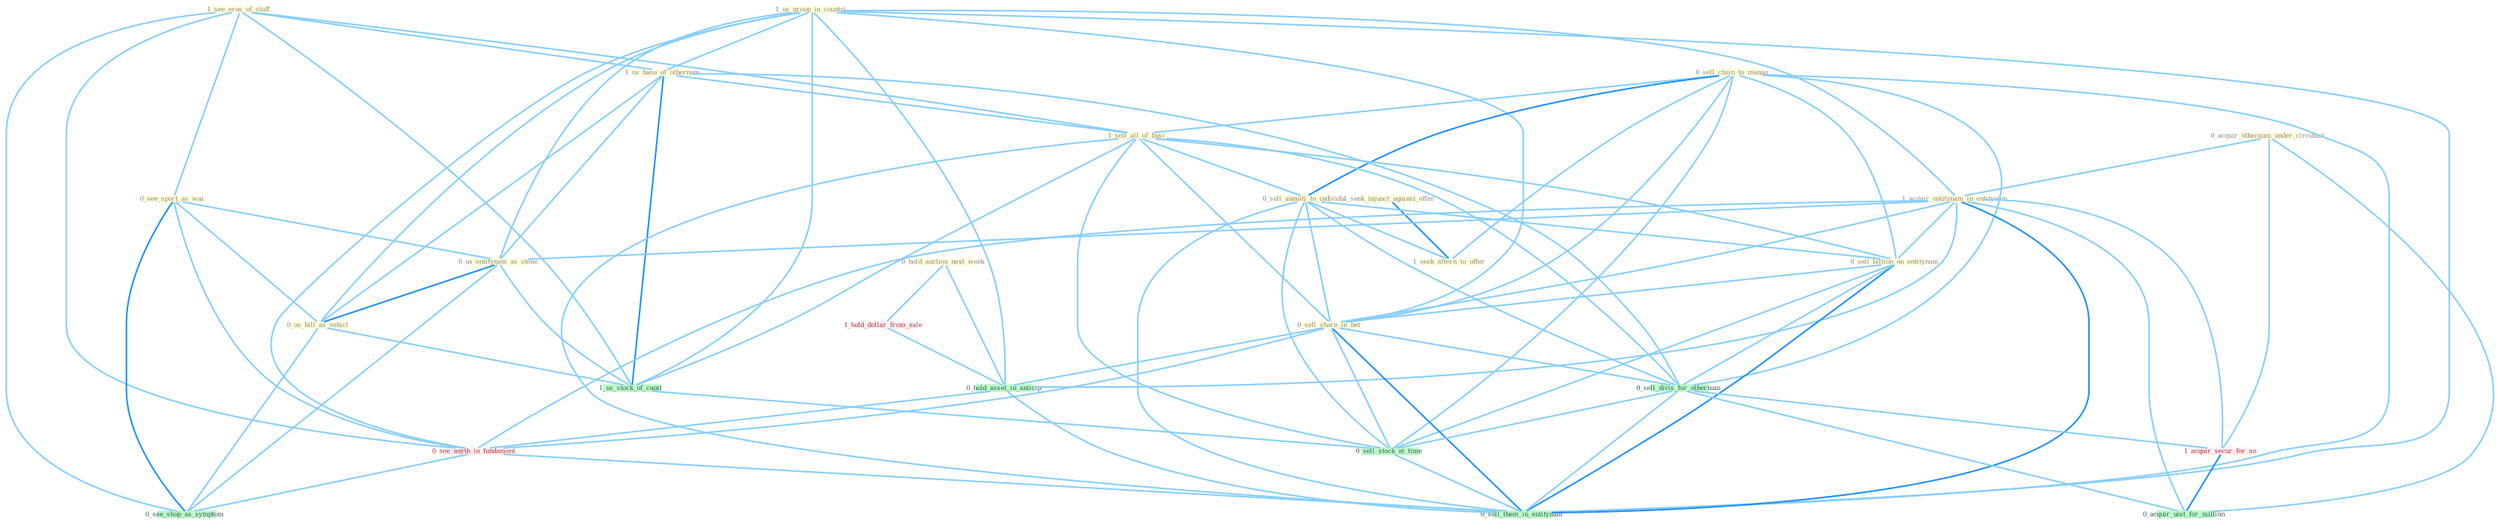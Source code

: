 Graph G{ 
    node
    [shape=polygon,style=filled,width=.5,height=.06,color="#BDFCC9",fixedsize=true,fontsize=4,
    fontcolor="#2f4f4f"];
    {node
    [color="#ffffe0", fontcolor="#8b7d6b"] "1_seek_injunct_against_offer " "1_see_eros_of_staff " "1_us_group_in_countri " "0_acquir_othernum_under_circumst " "0_hold_auction_next_week " "0_sell_chain_to_manag " "1_us_base_of_othernum " "1_acquir_entitynam_in_entitynam " "0_see_sport_as_wai " "1_sell_all_of_busi " "0_us_entitynam_as_stone " "0_sell_annuiti_to_individu " "1_seek_altern_to_offer " "0_sell_billion_on_entitynam " "0_sell_share_in_bet " "0_us_bill_as_vehicl "}
{node [color="#fff0f5", fontcolor="#b22222"] "1_acquir_secur_for_an " "1_hold_dollar_from_sale " "0_see_anyth_in_fundament "}
edge [color="#B0E2FF"];

	"1_seek_injunct_against_offer " -- "1_seek_altern_to_offer " [w="2", color="#1e90ff" , len=0.8];
	"1_see_eros_of_staff " -- "1_us_base_of_othernum " [w="1", color="#87cefa" ];
	"1_see_eros_of_staff " -- "0_see_sport_as_wai " [w="1", color="#87cefa" ];
	"1_see_eros_of_staff " -- "1_sell_all_of_busi " [w="1", color="#87cefa" ];
	"1_see_eros_of_staff " -- "1_us_stock_of_capit " [w="1", color="#87cefa" ];
	"1_see_eros_of_staff " -- "0_see_anyth_in_fundament " [w="1", color="#87cefa" ];
	"1_see_eros_of_staff " -- "0_see_shop_as_symptom " [w="1", color="#87cefa" ];
	"1_us_group_in_countri " -- "1_us_base_of_othernum " [w="1", color="#87cefa" ];
	"1_us_group_in_countri " -- "1_acquir_entitynam_in_entitynam " [w="1", color="#87cefa" ];
	"1_us_group_in_countri " -- "0_us_entitynam_as_stone " [w="1", color="#87cefa" ];
	"1_us_group_in_countri " -- "0_sell_share_in_bet " [w="1", color="#87cefa" ];
	"1_us_group_in_countri " -- "0_us_bill_as_vehicl " [w="1", color="#87cefa" ];
	"1_us_group_in_countri " -- "1_us_stock_of_capit " [w="1", color="#87cefa" ];
	"1_us_group_in_countri " -- "0_hold_asset_in_anticip " [w="1", color="#87cefa" ];
	"1_us_group_in_countri " -- "0_see_anyth_in_fundament " [w="1", color="#87cefa" ];
	"1_us_group_in_countri " -- "0_sell_them_in_entitynam " [w="1", color="#87cefa" ];
	"0_acquir_othernum_under_circumst " -- "1_acquir_entitynam_in_entitynam " [w="1", color="#87cefa" ];
	"0_acquir_othernum_under_circumst " -- "1_acquir_secur_for_an " [w="1", color="#87cefa" ];
	"0_acquir_othernum_under_circumst " -- "0_acquir_unit_for_million " [w="1", color="#87cefa" ];
	"0_hold_auction_next_week " -- "1_hold_dollar_from_sale " [w="1", color="#87cefa" ];
	"0_hold_auction_next_week " -- "0_hold_asset_in_anticip " [w="1", color="#87cefa" ];
	"0_sell_chain_to_manag " -- "1_sell_all_of_busi " [w="1", color="#87cefa" ];
	"0_sell_chain_to_manag " -- "0_sell_annuiti_to_individu " [w="2", color="#1e90ff" , len=0.8];
	"0_sell_chain_to_manag " -- "1_seek_altern_to_offer " [w="1", color="#87cefa" ];
	"0_sell_chain_to_manag " -- "0_sell_billion_on_entitynam " [w="1", color="#87cefa" ];
	"0_sell_chain_to_manag " -- "0_sell_share_in_bet " [w="1", color="#87cefa" ];
	"0_sell_chain_to_manag " -- "0_sell_divis_for_othernum " [w="1", color="#87cefa" ];
	"0_sell_chain_to_manag " -- "0_sell_stock_at_time " [w="1", color="#87cefa" ];
	"0_sell_chain_to_manag " -- "0_sell_them_in_entitynam " [w="1", color="#87cefa" ];
	"1_us_base_of_othernum " -- "1_sell_all_of_busi " [w="1", color="#87cefa" ];
	"1_us_base_of_othernum " -- "0_us_entitynam_as_stone " [w="1", color="#87cefa" ];
	"1_us_base_of_othernum " -- "0_us_bill_as_vehicl " [w="1", color="#87cefa" ];
	"1_us_base_of_othernum " -- "0_sell_divis_for_othernum " [w="1", color="#87cefa" ];
	"1_us_base_of_othernum " -- "1_us_stock_of_capit " [w="2", color="#1e90ff" , len=0.8];
	"1_acquir_entitynam_in_entitynam " -- "0_us_entitynam_as_stone " [w="1", color="#87cefa" ];
	"1_acquir_entitynam_in_entitynam " -- "0_sell_billion_on_entitynam " [w="1", color="#87cefa" ];
	"1_acquir_entitynam_in_entitynam " -- "0_sell_share_in_bet " [w="1", color="#87cefa" ];
	"1_acquir_entitynam_in_entitynam " -- "1_acquir_secur_for_an " [w="1", color="#87cefa" ];
	"1_acquir_entitynam_in_entitynam " -- "0_hold_asset_in_anticip " [w="1", color="#87cefa" ];
	"1_acquir_entitynam_in_entitynam " -- "0_see_anyth_in_fundament " [w="1", color="#87cefa" ];
	"1_acquir_entitynam_in_entitynam " -- "0_acquir_unit_for_million " [w="1", color="#87cefa" ];
	"1_acquir_entitynam_in_entitynam " -- "0_sell_them_in_entitynam " [w="2", color="#1e90ff" , len=0.8];
	"0_see_sport_as_wai " -- "0_us_entitynam_as_stone " [w="1", color="#87cefa" ];
	"0_see_sport_as_wai " -- "0_us_bill_as_vehicl " [w="1", color="#87cefa" ];
	"0_see_sport_as_wai " -- "0_see_anyth_in_fundament " [w="1", color="#87cefa" ];
	"0_see_sport_as_wai " -- "0_see_shop_as_symptom " [w="2", color="#1e90ff" , len=0.8];
	"1_sell_all_of_busi " -- "0_sell_annuiti_to_individu " [w="1", color="#87cefa" ];
	"1_sell_all_of_busi " -- "0_sell_billion_on_entitynam " [w="1", color="#87cefa" ];
	"1_sell_all_of_busi " -- "0_sell_share_in_bet " [w="1", color="#87cefa" ];
	"1_sell_all_of_busi " -- "0_sell_divis_for_othernum " [w="1", color="#87cefa" ];
	"1_sell_all_of_busi " -- "1_us_stock_of_capit " [w="1", color="#87cefa" ];
	"1_sell_all_of_busi " -- "0_sell_stock_at_time " [w="1", color="#87cefa" ];
	"1_sell_all_of_busi " -- "0_sell_them_in_entitynam " [w="1", color="#87cefa" ];
	"0_us_entitynam_as_stone " -- "0_us_bill_as_vehicl " [w="2", color="#1e90ff" , len=0.8];
	"0_us_entitynam_as_stone " -- "1_us_stock_of_capit " [w="1", color="#87cefa" ];
	"0_us_entitynam_as_stone " -- "0_see_shop_as_symptom " [w="1", color="#87cefa" ];
	"0_sell_annuiti_to_individu " -- "1_seek_altern_to_offer " [w="1", color="#87cefa" ];
	"0_sell_annuiti_to_individu " -- "0_sell_billion_on_entitynam " [w="1", color="#87cefa" ];
	"0_sell_annuiti_to_individu " -- "0_sell_share_in_bet " [w="1", color="#87cefa" ];
	"0_sell_annuiti_to_individu " -- "0_sell_divis_for_othernum " [w="1", color="#87cefa" ];
	"0_sell_annuiti_to_individu " -- "0_sell_stock_at_time " [w="1", color="#87cefa" ];
	"0_sell_annuiti_to_individu " -- "0_sell_them_in_entitynam " [w="1", color="#87cefa" ];
	"0_sell_billion_on_entitynam " -- "0_sell_share_in_bet " [w="1", color="#87cefa" ];
	"0_sell_billion_on_entitynam " -- "0_sell_divis_for_othernum " [w="1", color="#87cefa" ];
	"0_sell_billion_on_entitynam " -- "0_sell_stock_at_time " [w="1", color="#87cefa" ];
	"0_sell_billion_on_entitynam " -- "0_sell_them_in_entitynam " [w="2", color="#1e90ff" , len=0.8];
	"0_sell_share_in_bet " -- "0_sell_divis_for_othernum " [w="1", color="#87cefa" ];
	"0_sell_share_in_bet " -- "0_hold_asset_in_anticip " [w="1", color="#87cefa" ];
	"0_sell_share_in_bet " -- "0_sell_stock_at_time " [w="1", color="#87cefa" ];
	"0_sell_share_in_bet " -- "0_see_anyth_in_fundament " [w="1", color="#87cefa" ];
	"0_sell_share_in_bet " -- "0_sell_them_in_entitynam " [w="2", color="#1e90ff" , len=0.8];
	"0_us_bill_as_vehicl " -- "1_us_stock_of_capit " [w="1", color="#87cefa" ];
	"0_us_bill_as_vehicl " -- "0_see_shop_as_symptom " [w="1", color="#87cefa" ];
	"0_sell_divis_for_othernum " -- "1_acquir_secur_for_an " [w="1", color="#87cefa" ];
	"0_sell_divis_for_othernum " -- "0_sell_stock_at_time " [w="1", color="#87cefa" ];
	"0_sell_divis_for_othernum " -- "0_acquir_unit_for_million " [w="1", color="#87cefa" ];
	"0_sell_divis_for_othernum " -- "0_sell_them_in_entitynam " [w="1", color="#87cefa" ];
	"1_acquir_secur_for_an " -- "0_acquir_unit_for_million " [w="2", color="#1e90ff" , len=0.8];
	"1_us_stock_of_capit " -- "0_sell_stock_at_time " [w="1", color="#87cefa" ];
	"1_hold_dollar_from_sale " -- "0_hold_asset_in_anticip " [w="1", color="#87cefa" ];
	"0_hold_asset_in_anticip " -- "0_see_anyth_in_fundament " [w="1", color="#87cefa" ];
	"0_hold_asset_in_anticip " -- "0_sell_them_in_entitynam " [w="1", color="#87cefa" ];
	"0_sell_stock_at_time " -- "0_sell_them_in_entitynam " [w="1", color="#87cefa" ];
	"0_see_anyth_in_fundament " -- "0_see_shop_as_symptom " [w="1", color="#87cefa" ];
	"0_see_anyth_in_fundament " -- "0_sell_them_in_entitynam " [w="1", color="#87cefa" ];
}